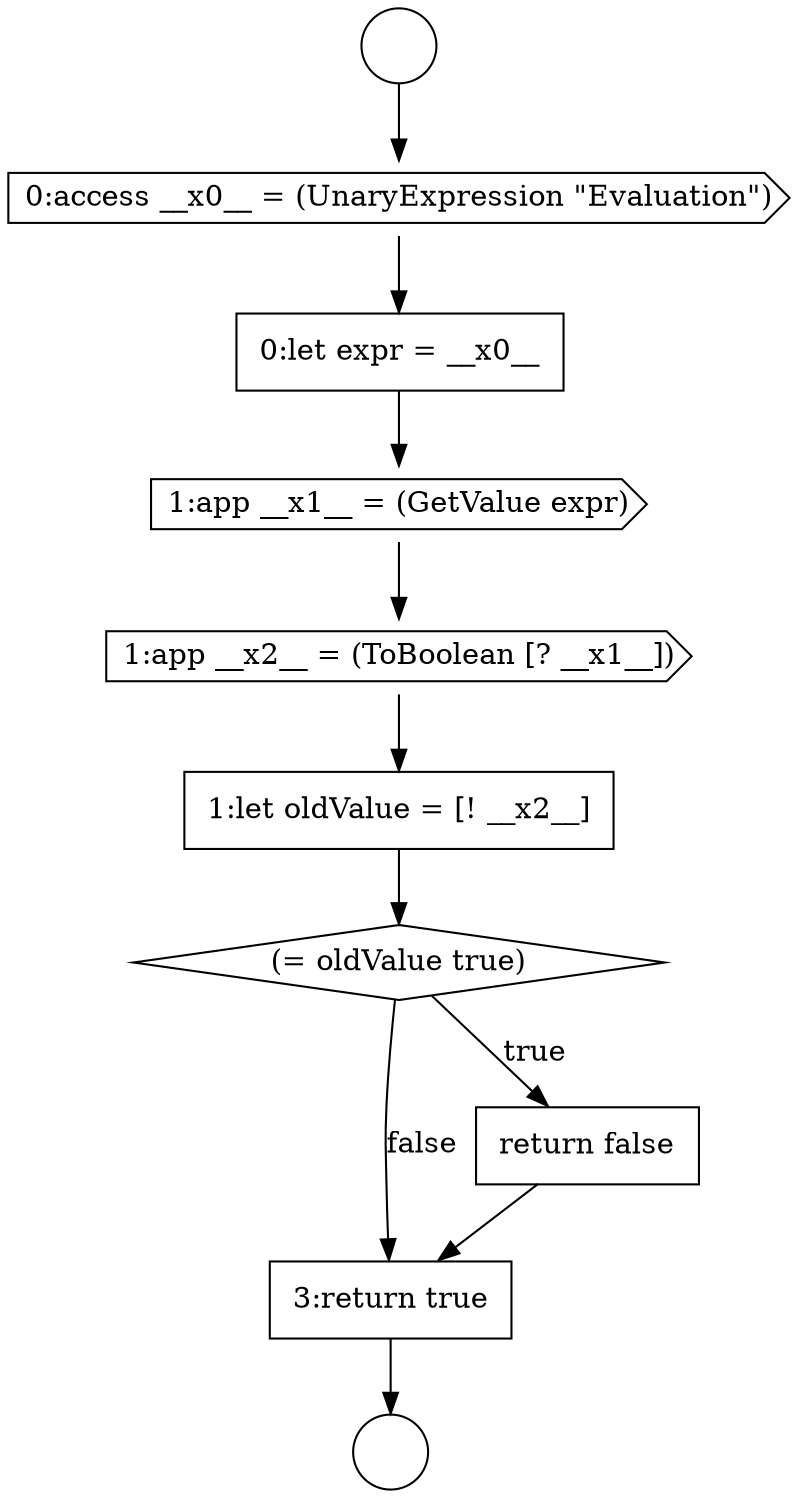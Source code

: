 digraph {
  node5141 [shape=circle label=" " color="black" fillcolor="white" style=filled]
  node5146 [shape=none, margin=0, label=<<font color="black">
    <table border="0" cellborder="1" cellspacing="0" cellpadding="10">
      <tr><td align="left">1:let oldValue = [! __x2__]</td></tr>
    </table>
  </font>> color="black" fillcolor="white" style=filled]
  node5142 [shape=cds, label=<<font color="black">0:access __x0__ = (UnaryExpression &quot;Evaluation&quot;)</font>> color="black" fillcolor="white" style=filled]
  node5145 [shape=cds, label=<<font color="black">1:app __x2__ = (ToBoolean [? __x1__])</font>> color="black" fillcolor="white" style=filled]
  node5149 [shape=none, margin=0, label=<<font color="black">
    <table border="0" cellborder="1" cellspacing="0" cellpadding="10">
      <tr><td align="left">3:return true</td></tr>
    </table>
  </font>> color="black" fillcolor="white" style=filled]
  node5148 [shape=none, margin=0, label=<<font color="black">
    <table border="0" cellborder="1" cellspacing="0" cellpadding="10">
      <tr><td align="left">return false</td></tr>
    </table>
  </font>> color="black" fillcolor="white" style=filled]
  node5143 [shape=none, margin=0, label=<<font color="black">
    <table border="0" cellborder="1" cellspacing="0" cellpadding="10">
      <tr><td align="left">0:let expr = __x0__</td></tr>
    </table>
  </font>> color="black" fillcolor="white" style=filled]
  node5147 [shape=diamond, label=<<font color="black">(= oldValue true)</font>> color="black" fillcolor="white" style=filled]
  node5144 [shape=cds, label=<<font color="black">1:app __x1__ = (GetValue expr)</font>> color="black" fillcolor="white" style=filled]
  node5140 [shape=circle label=" " color="black" fillcolor="white" style=filled]
  node5140 -> node5142 [ color="black"]
  node5142 -> node5143 [ color="black"]
  node5146 -> node5147 [ color="black"]
  node5143 -> node5144 [ color="black"]
  node5148 -> node5149 [ color="black"]
  node5147 -> node5148 [label=<<font color="black">true</font>> color="black"]
  node5147 -> node5149 [label=<<font color="black">false</font>> color="black"]
  node5149 -> node5141 [ color="black"]
  node5144 -> node5145 [ color="black"]
  node5145 -> node5146 [ color="black"]
}
